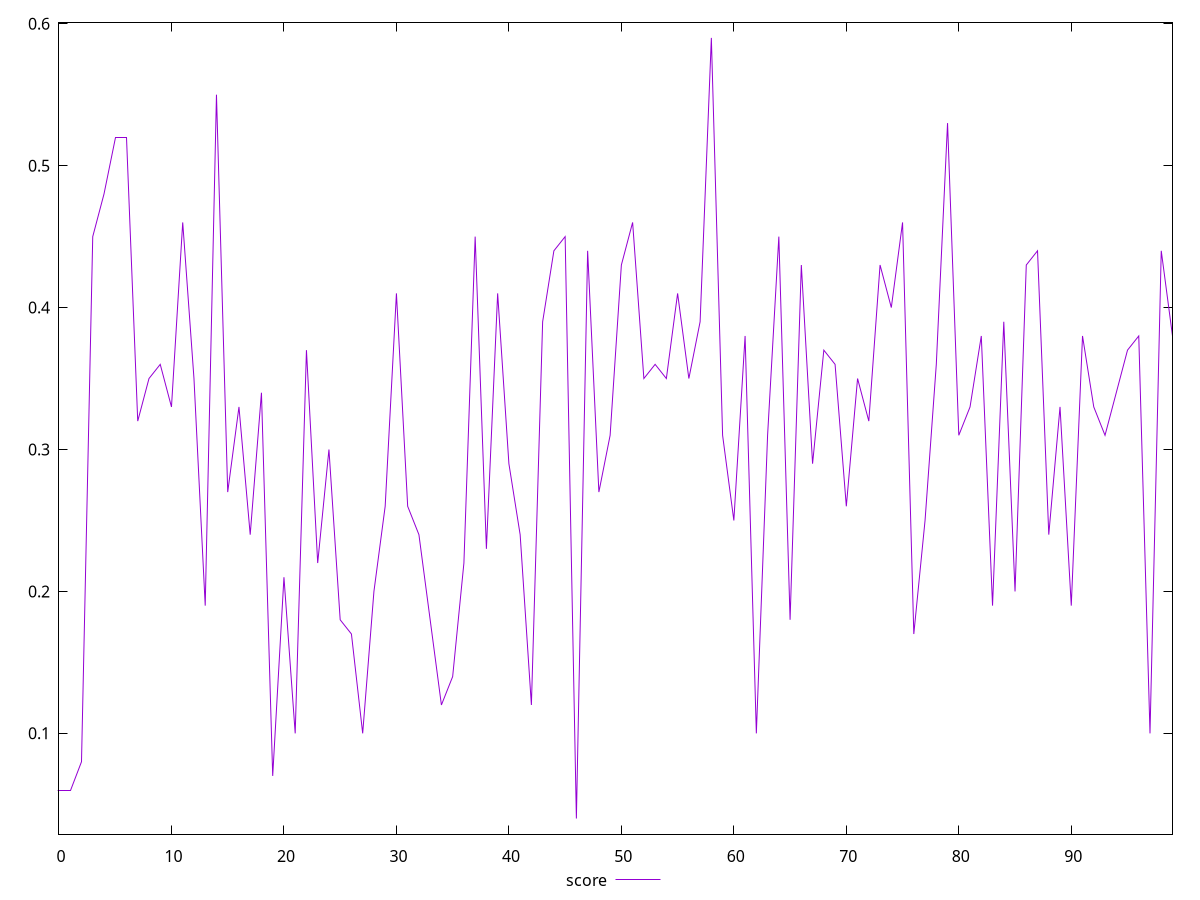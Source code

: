 reset

$score <<EOF
0 0.06
1 0.06
2 0.08
3 0.45
4 0.48
5 0.52
6 0.52
7 0.32
8 0.35
9 0.36
10 0.33
11 0.46
12 0.35
13 0.19
14 0.55
15 0.27
16 0.33
17 0.24
18 0.34
19 0.07
20 0.21
21 0.1
22 0.37
23 0.22
24 0.3
25 0.18
26 0.17
27 0.1
28 0.2
29 0.26
30 0.41
31 0.26
32 0.24
33 0.18
34 0.12
35 0.14
36 0.22
37 0.45
38 0.23
39 0.41
40 0.29
41 0.24
42 0.12
43 0.39
44 0.44
45 0.45
46 0.04
47 0.44
48 0.27
49 0.31
50 0.43
51 0.46
52 0.35
53 0.36
54 0.35
55 0.41
56 0.35
57 0.39
58 0.59
59 0.31
60 0.25
61 0.38
62 0.1
63 0.31
64 0.45
65 0.18
66 0.43
67 0.29
68 0.37
69 0.36
70 0.26
71 0.35
72 0.32
73 0.43
74 0.4
75 0.46
76 0.17
77 0.25
78 0.36
79 0.53
80 0.31
81 0.33
82 0.38
83 0.19
84 0.39
85 0.2
86 0.43
87 0.44
88 0.24
89 0.33
90 0.19
91 0.38
92 0.33
93 0.31
94 0.34
95 0.37
96 0.38
97 0.1
98 0.44
99 0.38
EOF

set key outside below
set xrange [0:99]
set yrange [0.029:0.601]
set trange [0.029:0.601]
set terminal svg size 640, 500 enhanced background rgb 'white'
set output "report_00015_2021-02-09T16-11-33.973Z/speed-index/samples/pages/score/values.svg"

plot $score title "score" with line

reset
